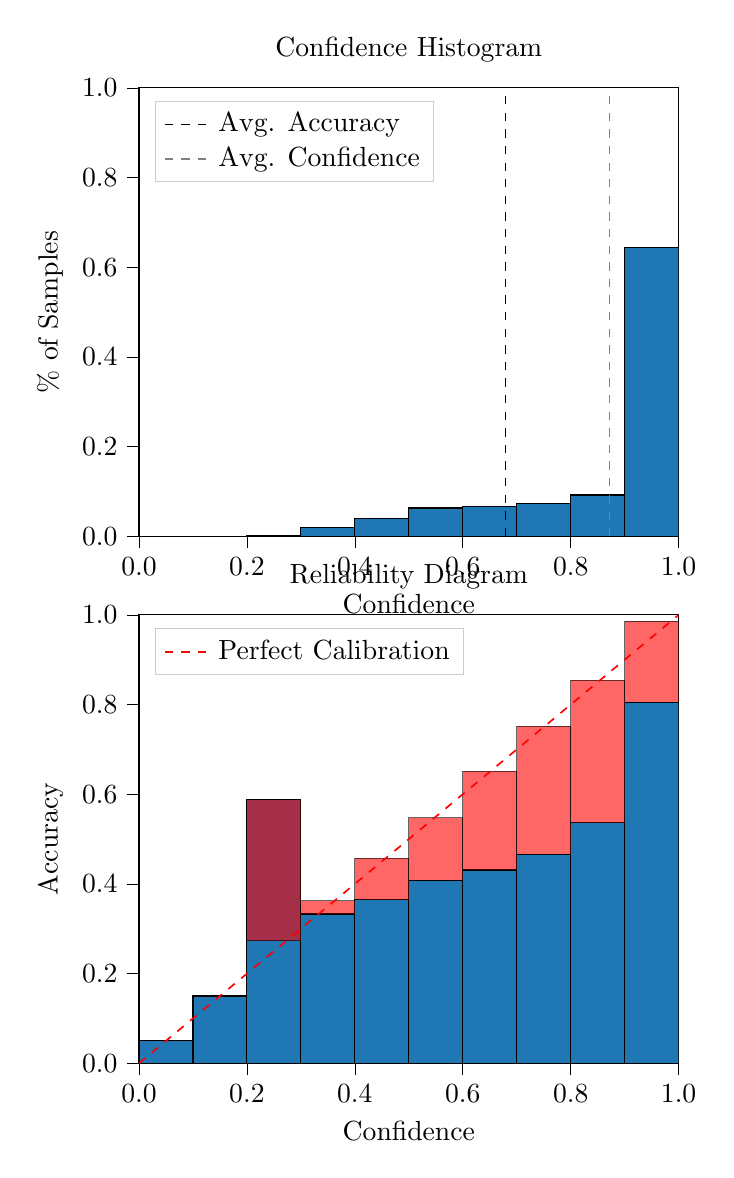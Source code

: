 % This file was created by tikzplotlib v0.9.8.
\begin{tikzpicture}

\definecolor{color0}{rgb}{0.122,0.467,0.706}

\begin{groupplot}[group style={group size=1 by 2}]
\nextgroupplot[
legend cell align={left},
legend style={
  fill opacity=0.8,
  draw opacity=1,
  text opacity=1,
  at={(0.03,0.97)},
  anchor=north west,
  draw=white!80!black
},
tick align=outside,
tick pos=left,
title={Confidence Histogram},
x grid style={white!69.02!black},
xlabel={Confidence},
xmin=0, xmax=1,
xtick style={color=black},
xtick={0,0.2,0.4,0.6,0.8,1},
xticklabels={0.0,0.2,0.4,0.6,0.8,1.0},
y grid style={white!69.02!black},
ylabel={\% of Samples},
ymin=0, ymax=1,
ytick style={color=black},
ytick={0,0.2,0.4,0.6,0.8,1},
yticklabels={0.0,0.2,0.4,0.6,0.8,1.0}
]
\draw[draw=black,fill=color0] (axis cs:-6.939e-18,0) rectangle (axis cs:0.1,0);
\draw[draw=black,fill=color0] (axis cs:0.1,0) rectangle (axis cs:0.2,0);
\draw[draw=black,fill=color0] (axis cs:0.2,0) rectangle (axis cs:0.3,0.002);
\draw[draw=black,fill=color0] (axis cs:0.3,0) rectangle (axis cs:0.4,0.019);
\draw[draw=black,fill=color0] (axis cs:0.4,0) rectangle (axis cs:0.5,0.04);
\draw[draw=black,fill=color0] (axis cs:0.5,0) rectangle (axis cs:0.6,0.063);
\draw[draw=black,fill=color0] (axis cs:0.6,0) rectangle (axis cs:0.7,0.067);
\draw[draw=black,fill=color0] (axis cs:0.7,0) rectangle (axis cs:0.8,0.072);
\draw[draw=black,fill=color0] (axis cs:0.8,0) rectangle (axis cs:0.9,0.092);
\draw[draw=black,fill=color0] (axis cs:0.9,0) rectangle (axis cs:1,0.644);
\addplot [semithick, black, dashed]
table {%
0.679 0
0.679 1
};
\addlegendentry{Avg. Accuracy}
\addplot [semithick, white!50.196!black, dashed]
table {%
0.872 0
0.872 1
};
\addlegendentry{Avg. Confidence}

\nextgroupplot[
legend cell align={left},
legend style={
  fill opacity=0.8,
  draw opacity=1,
  text opacity=1,
  at={(0.03,0.97)},
  anchor=north west,
  draw=white!80!black
},
tick align=outside,
tick pos=left,
title={Reliability Diagram},
x grid style={white!69.02!black},
xlabel={Confidence},
xmin=0, xmax=1,
xtick style={color=black},
xtick={0,0.2,0.4,0.6,0.8,1},
xticklabels={0.0,0.2,0.4,0.6,0.8,1.0},
y grid style={white!69.02!black},
ylabel={Accuracy},
ymin=0, ymax=1,
ytick style={color=black},
ytick={0,0.2,0.4,0.6,0.8,1},
yticklabels={0.0,0.2,0.4,0.6,0.8,1.0}
]
\draw[draw=black,fill=color0] (axis cs:-6.939e-18,0) rectangle (axis cs:0.1,0.05);
\draw[draw=black,fill=color0] (axis cs:0.1,0) rectangle (axis cs:0.2,0.15);
\draw[draw=black,fill=color0] (axis cs:0.2,0) rectangle (axis cs:0.3,0.588);
\draw[draw=black,fill=color0] (axis cs:0.3,0) rectangle (axis cs:0.4,0.333);
\draw[draw=black,fill=color0] (axis cs:0.4,0) rectangle (axis cs:0.5,0.365);
\draw[draw=black,fill=color0] (axis cs:0.5,0) rectangle (axis cs:0.6,0.408);
\draw[draw=black,fill=color0] (axis cs:0.6,0) rectangle (axis cs:0.7,0.431);
\draw[draw=black,fill=color0] (axis cs:0.7,0) rectangle (axis cs:0.8,0.466);
\draw[draw=black,fill=color0] (axis cs:0.8,0) rectangle (axis cs:0.9,0.537);
\draw[draw=black,fill=color0] (axis cs:0.9,0) rectangle (axis cs:1,0.805);
\draw[draw=black,fill=red,opacity=0.6] (axis cs:-6.939e-18,0.05) rectangle (axis cs:0.1,0.05);
\draw[draw=black,fill=red,opacity=0.6] (axis cs:0.1,0.15) rectangle (axis cs:0.2,0.15);
\draw[draw=black,fill=red,opacity=0.6] (axis cs:0.2,0.588) rectangle (axis cs:0.3,0.273);
\draw[draw=black,fill=red,opacity=0.6] (axis cs:0.3,0.333) rectangle (axis cs:0.4,0.363);
\draw[draw=black,fill=red,opacity=0.6] (axis cs:0.4,0.365) rectangle (axis cs:0.5,0.457);
\draw[draw=black,fill=red,opacity=0.6] (axis cs:0.5,0.408) rectangle (axis cs:0.6,0.548);
\draw[draw=black,fill=red,opacity=0.6] (axis cs:0.6,0.431) rectangle (axis cs:0.7,0.651);
\draw[draw=black,fill=red,opacity=0.6] (axis cs:0.7,0.466) rectangle (axis cs:0.8,0.752);
\draw[draw=black,fill=red,opacity=0.6] (axis cs:0.8,0.537) rectangle (axis cs:0.9,0.854);
\draw[draw=black,fill=red,opacity=0.6] (axis cs:0.9,0.805) rectangle (axis cs:1,0.986);
\addplot [semithick, red, dashed]
table {%
0 0
1 1
};
\addlegendentry{Perfect Calibration}
\end{groupplot}

\end{tikzpicture}
